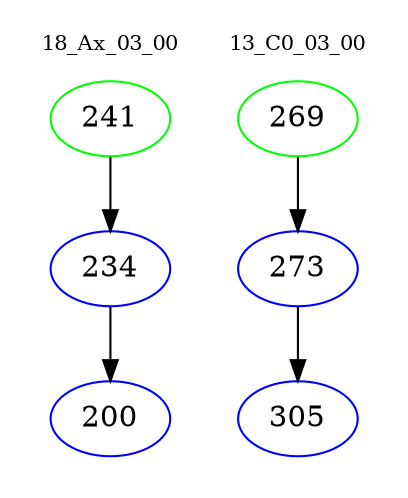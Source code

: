 digraph{
subgraph cluster_0 {
color = white
label = "18_Ax_03_00";
fontsize=10;
T0_241 [label="241", color="green"]
T0_241 -> T0_234 [color="black"]
T0_234 [label="234", color="blue"]
T0_234 -> T0_200 [color="black"]
T0_200 [label="200", color="blue"]
}
subgraph cluster_1 {
color = white
label = "13_C0_03_00";
fontsize=10;
T1_269 [label="269", color="green"]
T1_269 -> T1_273 [color="black"]
T1_273 [label="273", color="blue"]
T1_273 -> T1_305 [color="black"]
T1_305 [label="305", color="blue"]
}
}
